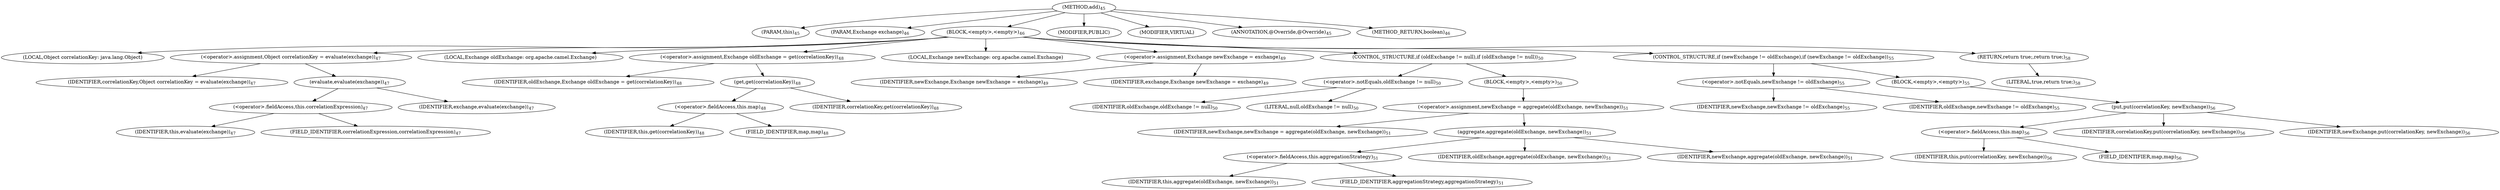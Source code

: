 digraph "add" {  
"61" [label = <(METHOD,add)<SUB>45</SUB>> ]
"62" [label = <(PARAM,this)<SUB>45</SUB>> ]
"63" [label = <(PARAM,Exchange exchange)<SUB>46</SUB>> ]
"64" [label = <(BLOCK,&lt;empty&gt;,&lt;empty&gt;)<SUB>46</SUB>> ]
"65" [label = <(LOCAL,Object correlationKey: java.lang.Object)> ]
"66" [label = <(&lt;operator&gt;.assignment,Object correlationKey = evaluate(exchange))<SUB>47</SUB>> ]
"67" [label = <(IDENTIFIER,correlationKey,Object correlationKey = evaluate(exchange))<SUB>47</SUB>> ]
"68" [label = <(evaluate,evaluate(exchange))<SUB>47</SUB>> ]
"69" [label = <(&lt;operator&gt;.fieldAccess,this.correlationExpression)<SUB>47</SUB>> ]
"70" [label = <(IDENTIFIER,this,evaluate(exchange))<SUB>47</SUB>> ]
"71" [label = <(FIELD_IDENTIFIER,correlationExpression,correlationExpression)<SUB>47</SUB>> ]
"72" [label = <(IDENTIFIER,exchange,evaluate(exchange))<SUB>47</SUB>> ]
"73" [label = <(LOCAL,Exchange oldExchange: org.apache.camel.Exchange)> ]
"74" [label = <(&lt;operator&gt;.assignment,Exchange oldExchange = get(correlationKey))<SUB>48</SUB>> ]
"75" [label = <(IDENTIFIER,oldExchange,Exchange oldExchange = get(correlationKey))<SUB>48</SUB>> ]
"76" [label = <(get,get(correlationKey))<SUB>48</SUB>> ]
"77" [label = <(&lt;operator&gt;.fieldAccess,this.map)<SUB>48</SUB>> ]
"78" [label = <(IDENTIFIER,this,get(correlationKey))<SUB>48</SUB>> ]
"79" [label = <(FIELD_IDENTIFIER,map,map)<SUB>48</SUB>> ]
"80" [label = <(IDENTIFIER,correlationKey,get(correlationKey))<SUB>48</SUB>> ]
"81" [label = <(LOCAL,Exchange newExchange: org.apache.camel.Exchange)> ]
"82" [label = <(&lt;operator&gt;.assignment,Exchange newExchange = exchange)<SUB>49</SUB>> ]
"83" [label = <(IDENTIFIER,newExchange,Exchange newExchange = exchange)<SUB>49</SUB>> ]
"84" [label = <(IDENTIFIER,exchange,Exchange newExchange = exchange)<SUB>49</SUB>> ]
"85" [label = <(CONTROL_STRUCTURE,if (oldExchange != null),if (oldExchange != null))<SUB>50</SUB>> ]
"86" [label = <(&lt;operator&gt;.notEquals,oldExchange != null)<SUB>50</SUB>> ]
"87" [label = <(IDENTIFIER,oldExchange,oldExchange != null)<SUB>50</SUB>> ]
"88" [label = <(LITERAL,null,oldExchange != null)<SUB>50</SUB>> ]
"89" [label = <(BLOCK,&lt;empty&gt;,&lt;empty&gt;)<SUB>50</SUB>> ]
"90" [label = <(&lt;operator&gt;.assignment,newExchange = aggregate(oldExchange, newExchange))<SUB>51</SUB>> ]
"91" [label = <(IDENTIFIER,newExchange,newExchange = aggregate(oldExchange, newExchange))<SUB>51</SUB>> ]
"92" [label = <(aggregate,aggregate(oldExchange, newExchange))<SUB>51</SUB>> ]
"93" [label = <(&lt;operator&gt;.fieldAccess,this.aggregationStrategy)<SUB>51</SUB>> ]
"94" [label = <(IDENTIFIER,this,aggregate(oldExchange, newExchange))<SUB>51</SUB>> ]
"95" [label = <(FIELD_IDENTIFIER,aggregationStrategy,aggregationStrategy)<SUB>51</SUB>> ]
"96" [label = <(IDENTIFIER,oldExchange,aggregate(oldExchange, newExchange))<SUB>51</SUB>> ]
"97" [label = <(IDENTIFIER,newExchange,aggregate(oldExchange, newExchange))<SUB>51</SUB>> ]
"98" [label = <(CONTROL_STRUCTURE,if (newExchange != oldExchange),if (newExchange != oldExchange))<SUB>55</SUB>> ]
"99" [label = <(&lt;operator&gt;.notEquals,newExchange != oldExchange)<SUB>55</SUB>> ]
"100" [label = <(IDENTIFIER,newExchange,newExchange != oldExchange)<SUB>55</SUB>> ]
"101" [label = <(IDENTIFIER,oldExchange,newExchange != oldExchange)<SUB>55</SUB>> ]
"102" [label = <(BLOCK,&lt;empty&gt;,&lt;empty&gt;)<SUB>55</SUB>> ]
"103" [label = <(put,put(correlationKey, newExchange))<SUB>56</SUB>> ]
"104" [label = <(&lt;operator&gt;.fieldAccess,this.map)<SUB>56</SUB>> ]
"105" [label = <(IDENTIFIER,this,put(correlationKey, newExchange))<SUB>56</SUB>> ]
"106" [label = <(FIELD_IDENTIFIER,map,map)<SUB>56</SUB>> ]
"107" [label = <(IDENTIFIER,correlationKey,put(correlationKey, newExchange))<SUB>56</SUB>> ]
"108" [label = <(IDENTIFIER,newExchange,put(correlationKey, newExchange))<SUB>56</SUB>> ]
"109" [label = <(RETURN,return true;,return true;)<SUB>58</SUB>> ]
"110" [label = <(LITERAL,true,return true;)<SUB>58</SUB>> ]
"111" [label = <(MODIFIER,PUBLIC)> ]
"112" [label = <(MODIFIER,VIRTUAL)> ]
"113" [label = <(ANNOTATION,@Override,@Override)<SUB>45</SUB>> ]
"114" [label = <(METHOD_RETURN,boolean)<SUB>46</SUB>> ]
  "61" -> "62" 
  "61" -> "63" 
  "61" -> "64" 
  "61" -> "111" 
  "61" -> "112" 
  "61" -> "113" 
  "61" -> "114" 
  "64" -> "65" 
  "64" -> "66" 
  "64" -> "73" 
  "64" -> "74" 
  "64" -> "81" 
  "64" -> "82" 
  "64" -> "85" 
  "64" -> "98" 
  "64" -> "109" 
  "66" -> "67" 
  "66" -> "68" 
  "68" -> "69" 
  "68" -> "72" 
  "69" -> "70" 
  "69" -> "71" 
  "74" -> "75" 
  "74" -> "76" 
  "76" -> "77" 
  "76" -> "80" 
  "77" -> "78" 
  "77" -> "79" 
  "82" -> "83" 
  "82" -> "84" 
  "85" -> "86" 
  "85" -> "89" 
  "86" -> "87" 
  "86" -> "88" 
  "89" -> "90" 
  "90" -> "91" 
  "90" -> "92" 
  "92" -> "93" 
  "92" -> "96" 
  "92" -> "97" 
  "93" -> "94" 
  "93" -> "95" 
  "98" -> "99" 
  "98" -> "102" 
  "99" -> "100" 
  "99" -> "101" 
  "102" -> "103" 
  "103" -> "104" 
  "103" -> "107" 
  "103" -> "108" 
  "104" -> "105" 
  "104" -> "106" 
  "109" -> "110" 
}
